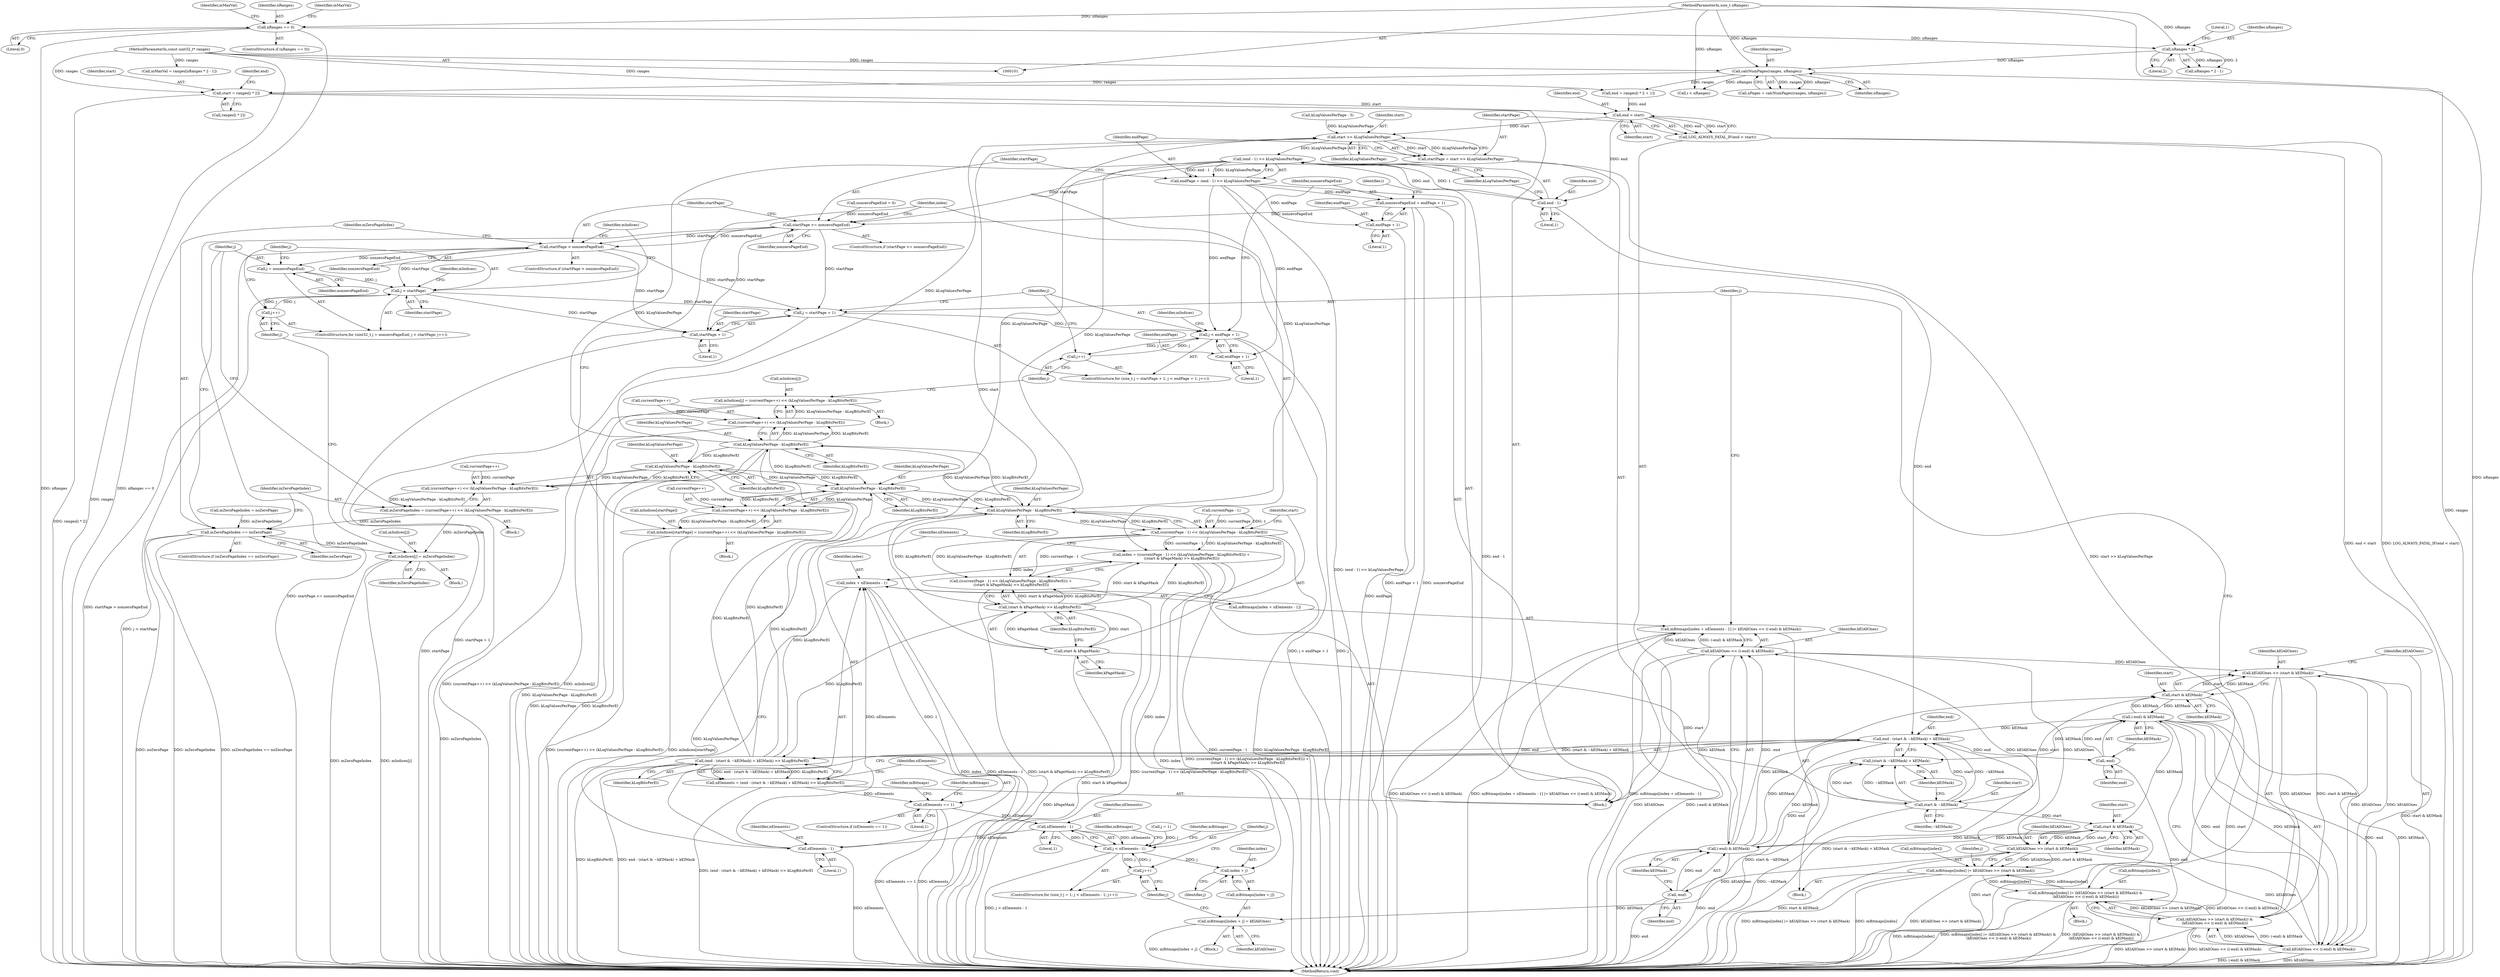 digraph "0_Android_ca8ac8acdad662230ae37998c6c4091bb39402b6_2@pointer" {
"1000176" [label="(Call,start = ranges[i * 2])"];
"1000139" [label="(Call,calcNumPages(ranges, nRanges))"];
"1000102" [label="(MethodParameterIn,const uint32_t* ranges)"];
"1000121" [label="(Call,nRanges * 2)"];
"1000106" [label="(Call,nRanges == 0)"];
"1000103" [label="(MethodParameterIn,size_t nRanges)"];
"1000194" [label="(Call,end < start)"];
"1000193" [label="(Call,LOG_ALWAYS_FATAL_IF(end < start))"];
"1000200" [label="(Call,start >> kLogValuesPerPage)"];
"1000198" [label="(Call,startPage = start >> kLogValuesPerPage)"];
"1000212" [label="(Call,startPage >= nonzeroPageEnd)"];
"1000217" [label="(Call,startPage > nonzeroPageEnd)"];
"1000236" [label="(Call,j = nonzeroPageEnd)"];
"1000239" [label="(Call,j < startPage)"];
"1000242" [label="(Call,j++)"];
"1000356" [label="(Call,j = startPage + 1)"];
"1000361" [label="(Call,j < endPage + 1)"];
"1000366" [label="(Call,j++)"];
"1000358" [label="(Call,startPage + 1)"];
"1000206" [label="(Call,(end - 1) >> kLogValuesPerPage)"];
"1000204" [label="(Call,endPage = (end - 1) >> kLogValuesPerPage)"];
"1000363" [label="(Call,endPage + 1)"];
"1000379" [label="(Call,nonzeroPageEnd = endPage + 1)"];
"1000381" [label="(Call,endPage + 1)"];
"1000231" [label="(Call,kLogValuesPerPage - kLogBitsPerEl)"];
"1000228" [label="(Call,(currentPage++) << (kLogValuesPerPage - kLogBitsPerEl))"];
"1000226" [label="(Call,mZeroPageIndex = (currentPage++) << (kLogValuesPerPage - kLogBitsPerEl))"];
"1000222" [label="(Call,mZeroPageIndex == noZeroPage)"];
"1000245" [label="(Call,mIndices[j] = mZeroPageIndex)"];
"1000257" [label="(Call,kLogValuesPerPage - kLogBitsPerEl)"];
"1000254" [label="(Call,(currentPage++) << (kLogValuesPerPage - kLogBitsPerEl))"];
"1000250" [label="(Call,mIndices[startPage] = (currentPage++) << (kLogValuesPerPage - kLogBitsPerEl))"];
"1000268" [label="(Call,kLogValuesPerPage - kLogBitsPerEl)"];
"1000264" [label="(Call,(currentPage - 1) << (kLogValuesPerPage - kLogBitsPerEl))"];
"1000261" [label="(Call,index = ((currentPage - 1) << (kLogValuesPerPage - kLogBitsPerEl)) +\n ((start & kPageMask) >> kLogBitsPerEl))"];
"1000336" [label="(Call,index + j)"];
"1000343" [label="(Call,index + nElements - 1)"];
"1000263" [label="(Call,((currentPage - 1) << (kLogValuesPerPage - kLogBitsPerEl)) +\n ((start & kPageMask) >> kLogBitsPerEl))"];
"1000271" [label="(Call,(start & kPageMask) >> kLogBitsPerEl)"];
"1000279" [label="(Call,(end - (start & ~kElMask) + kElMask) >> kLogBitsPerEl)"];
"1000277" [label="(Call,nElements = (end - (start & ~kElMask) + kElMask) >> kLogBitsPerEl)"];
"1000289" [label="(Call,nElements == 1)"];
"1000327" [label="(Call,nElements - 1)"];
"1000325" [label="(Call,j < nElements - 1)"];
"1000330" [label="(Call,j++)"];
"1000345" [label="(Call,nElements - 1)"];
"1000376" [label="(Call,kLogValuesPerPage - kLogBitsPerEl)"];
"1000373" [label="(Call,(currentPage++) << (kLogValuesPerPage - kLogBitsPerEl))"];
"1000369" [label="(Call,mIndices[j] = (currentPage++) << (kLogValuesPerPage - kLogBitsPerEl))"];
"1000272" [label="(Call,start & kPageMask)"];
"1000283" [label="(Call,start & ~kElMask)"];
"1000280" [label="(Call,end - (start & ~kElMask) + kElMask)"];
"1000306" [label="(Call,-end)"];
"1000305" [label="(Call,(-end) & kElMask)"];
"1000282" [label="(Call,(start & ~kElMask) + kElMask)"];
"1000300" [label="(Call,start & kElMask)"];
"1000298" [label="(Call,kElAllOnes >> (start & kElMask))"];
"1000297" [label="(Call,(kElAllOnes >> (start & kElMask)) &\n (kElAllOnes << ((-end) & kElMask)))"];
"1000293" [label="(Call,mBitmaps[index] |= (kElAllOnes >> (start & kElMask)) &\n (kElAllOnes << ((-end) & kElMask)))"];
"1000311" [label="(Call,mBitmaps[index] |= kElAllOnes >> (start & kElMask))"];
"1000303" [label="(Call,kElAllOnes << ((-end) & kElMask))"];
"1000315" [label="(Call,kElAllOnes >> (start & kElMask))"];
"1000333" [label="(Call,mBitmaps[index + j] = kElAllOnes)"];
"1000348" [label="(Call,kElAllOnes << ((-end) & kElMask))"];
"1000340" [label="(Call,mBitmaps[index + nElements - 1] |= kElAllOnes << ((-end) & kElMask))"];
"1000317" [label="(Call,start & kElMask)"];
"1000350" [label="(Call,(-end) & kElMask)"];
"1000351" [label="(Call,-end)"];
"1000207" [label="(Call,end - 1)"];
"1000227" [label="(Identifier,mZeroPageIndex)"];
"1000204" [label="(Call,endPage = (end - 1) >> kLogValuesPerPage)"];
"1000224" [label="(Identifier,noZeroPage)"];
"1000283" [label="(Call,start & ~kElMask)"];
"1000124" [label="(Literal,1)"];
"1000177" [label="(Identifier,start)"];
"1000241" [label="(Identifier,startPage)"];
"1000226" [label="(Call,mZeroPageIndex = (currentPage++) << (kLogValuesPerPage - kLogBitsPerEl))"];
"1000359" [label="(Identifier,startPage)"];
"1000275" [label="(Identifier,kLogBitsPerEl)"];
"1000137" [label="(Call,nPages = calcNumPages(ranges, nRanges))"];
"1000279" [label="(Call,(end - (start & ~kElMask) + kElMask) >> kLogBitsPerEl)"];
"1000277" [label="(Call,nElements = (end - (start & ~kElMask) + kElMask) >> kLogBitsPerEl)"];
"1000252" [label="(Identifier,mIndices)"];
"1000367" [label="(Identifier,j)"];
"1000264" [label="(Call,(currentPage - 1) << (kLogValuesPerPage - kLogBitsPerEl))"];
"1000257" [label="(Call,kLogValuesPerPage - kLogBitsPerEl)"];
"1000357" [label="(Identifier,j)"];
"1000335" [label="(Identifier,mBitmaps)"];
"1000250" [label="(Call,mIndices[startPage] = (currentPage++) << (kLogValuesPerPage - kLogBitsPerEl))"];
"1000272" [label="(Call,start & kPageMask)"];
"1000369" [label="(Call,mIndices[j] = (currentPage++) << (kLogValuesPerPage - kLogBitsPerEl))"];
"1000364" [label="(Identifier,endPage)"];
"1000201" [label="(Identifier,start)"];
"1000302" [label="(Identifier,kElMask)"];
"1000213" [label="(Identifier,startPage)"];
"1000233" [label="(Identifier,kLogBitsPerEl)"];
"1000301" [label="(Identifier,start)"];
"1000332" [label="(Block,)"];
"1000139" [label="(Call,calcNumPages(ranges, nRanges))"];
"1000371" [label="(Identifier,mIndices)"];
"1000298" [label="(Call,kElAllOnes >> (start & kElMask))"];
"1000362" [label="(Identifier,j)"];
"1000297" [label="(Call,(kElAllOnes >> (start & kElMask)) &\n (kElAllOnes << ((-end) & kElMask)))"];
"1000312" [label="(Call,mBitmaps[index])"];
"1000268" [label="(Call,kLogValuesPerPage - kLogBitsPerEl)"];
"1000325" [label="(Call,j < nElements - 1)"];
"1000225" [label="(Block,)"];
"1000308" [label="(Identifier,kElMask)"];
"1000246" [label="(Call,mIndices[j])"];
"1000322" [label="(Call,j = 1)"];
"1000222" [label="(Call,mZeroPageIndex == noZeroPage)"];
"1000270" [label="(Identifier,kLogBitsPerEl)"];
"1000316" [label="(Identifier,kElAllOnes)"];
"1000185" [label="(Identifier,end)"];
"1000339" [label="(Identifier,kElAllOnes)"];
"1000199" [label="(Identifier,startPage)"];
"1000209" [label="(Literal,1)"];
"1000116" [label="(Call,mMaxVal = ranges[nRanges * 2 - 1])"];
"1000361" [label="(Call,j < endPage + 1)"];
"1000173" [label="(Identifier,i)"];
"1000258" [label="(Identifier,kLogValuesPerPage)"];
"1000330" [label="(Call,j++)"];
"1000299" [label="(Identifier,kElAllOnes)"];
"1000194" [label="(Call,end < start)"];
"1000336" [label="(Call,index + j)"];
"1000265" [label="(Call,currentPage - 1)"];
"1000366" [label="(Call,j++)"];
"1000329" [label="(Literal,1)"];
"1000123" [label="(Literal,2)"];
"1000286" [label="(Identifier,kElMask)"];
"1000212" [label="(Call,startPage >= nonzeroPageEnd)"];
"1000381" [label="(Call,endPage + 1)"];
"1000333" [label="(Call,mBitmaps[index + j] = kElAllOnes)"];
"1000198" [label="(Call,startPage = start >> kLogValuesPerPage)"];
"1000140" [label="(Identifier,ranges)"];
"1000120" [label="(Call,nRanges * 2 - 1)"];
"1000105" [label="(ControlStructure,if (nRanges == 0))"];
"1000261" [label="(Call,index = ((currentPage - 1) << (kLogValuesPerPage - kLogBitsPerEl)) +\n ((start & kPageMask) >> kLogBitsPerEl))"];
"1000217" [label="(Call,startPage > nonzeroPageEnd)"];
"1000327" [label="(Call,nElements - 1)"];
"1000157" [label="(Call,nonzeroPageEnd = 0)"];
"1000341" [label="(Call,mBitmaps[index + nElements - 1])"];
"1000229" [label="(Call,currentPage++)"];
"1000345" [label="(Call,nElements - 1)"];
"1000259" [label="(Identifier,kLogBitsPerEl)"];
"1000117" [label="(Identifier,mMaxVal)"];
"1000376" [label="(Call,kLogValuesPerPage - kLogBitsPerEl)"];
"1000107" [label="(Identifier,nRanges)"];
"1000382" [label="(Identifier,endPage)"];
"1000384" [label="(MethodReturn,void)"];
"1000306" [label="(Call,-end)"];
"1000245" [label="(Call,mIndices[j] = mZeroPageIndex)"];
"1000242" [label="(Call,j++)"];
"1000326" [label="(Identifier,j)"];
"1000282" [label="(Call,(start & ~kElMask) + kElMask)"];
"1000284" [label="(Identifier,start)"];
"1000323" [label="(Identifier,j)"];
"1000352" [label="(Identifier,end)"];
"1000228" [label="(Call,(currentPage++) << (kLogValuesPerPage - kLogBitsPerEl))"];
"1000102" [label="(MethodParameterIn,const uint32_t* ranges)"];
"1000153" [label="(Call,mZeroPageIndex = noZeroPage)"];
"1000300" [label="(Call,start & kElMask)"];
"1000287" [label="(Identifier,kLogBitsPerEl)"];
"1000350" [label="(Call,(-end) & kElMask)"];
"1000232" [label="(Identifier,kLogValuesPerPage)"];
"1000303" [label="(Call,kElAllOnes << ((-end) & kElMask))"];
"1000334" [label="(Call,mBitmaps[index + j])"];
"1000305" [label="(Call,(-end) & kElMask)"];
"1000216" [label="(ControlStructure,if (startPage > nonzeroPageEnd))"];
"1000379" [label="(Call,nonzeroPageEnd = endPage + 1)"];
"1000169" [label="(Call,i < nRanges)"];
"1000263" [label="(Call,((currentPage - 1) << (kLogValuesPerPage - kLogBitsPerEl)) +\n ((start & kPageMask) >> kLogBitsPerEl))"];
"1000254" [label="(Call,(currentPage++) << (kLogValuesPerPage - kLogBitsPerEl))"];
"1000285" [label="(Identifier,~kElMask)"];
"1000291" [label="(Literal,1)"];
"1000141" [label="(Identifier,nRanges)"];
"1000200" [label="(Call,start >> kLogValuesPerPage)"];
"1000184" [label="(Call,end = ranges[i * 2 + 1])"];
"1000195" [label="(Identifier,end)"];
"1000383" [label="(Literal,1)"];
"1000343" [label="(Call,index + nElements - 1)"];
"1000342" [label="(Identifier,mBitmaps)"];
"1000380" [label="(Identifier,nonzeroPageEnd)"];
"1000337" [label="(Identifier,index)"];
"1000292" [label="(Block,)"];
"1000377" [label="(Identifier,kLogValuesPerPage)"];
"1000269" [label="(Identifier,kLogValuesPerPage)"];
"1000315" [label="(Call,kElAllOnes >> (start & kElMask))"];
"1000211" [label="(ControlStructure,if (startPage >= nonzeroPageEnd))"];
"1000240" [label="(Identifier,j)"];
"1000234" [label="(ControlStructure,for (uint32_t j = nonzeroPageEnd; j < startPage; j++))"];
"1000344" [label="(Identifier,index)"];
"1000108" [label="(Literal,0)"];
"1000374" [label="(Call,currentPage++)"];
"1000363" [label="(Call,endPage + 1)"];
"1000244" [label="(Block,)"];
"1000176" [label="(Call,start = ranges[i * 2])"];
"1000318" [label="(Identifier,start)"];
"1000121" [label="(Call,nRanges * 2)"];
"1000290" [label="(Identifier,nElements)"];
"1000351" [label="(Call,-end)"];
"1000346" [label="(Identifier,nElements)"];
"1000196" [label="(Identifier,start)"];
"1000271" [label="(Call,(start & kPageMask) >> kLogBitsPerEl)"];
"1000349" [label="(Identifier,kElAllOnes)"];
"1000238" [label="(Identifier,nonzeroPageEnd)"];
"1000293" [label="(Call,mBitmaps[index] |= (kElAllOnes >> (start & kElMask)) &\n (kElAllOnes << ((-end) & kElMask)))"];
"1000223" [label="(Identifier,mZeroPageIndex)"];
"1000304" [label="(Identifier,kElAllOnes)"];
"1000365" [label="(Literal,1)"];
"1000122" [label="(Identifier,nRanges)"];
"1000193" [label="(Call,LOG_ALWAYS_FATAL_IF(end < start))"];
"1000207" [label="(Call,end - 1)"];
"1000262" [label="(Identifier,index)"];
"1000320" [label="(ControlStructure,for (size_t j = 1; j < nElements - 1; j++))"];
"1000347" [label="(Literal,1)"];
"1000255" [label="(Call,currentPage++)"];
"1000294" [label="(Call,mBitmaps[index])"];
"1000288" [label="(ControlStructure,if (nElements == 1))"];
"1000338" [label="(Identifier,j)"];
"1000289" [label="(Call,nElements == 1)"];
"1000239" [label="(Call,j < startPage)"];
"1000378" [label="(Identifier,kLogBitsPerEl)"];
"1000280" [label="(Call,end - (start & ~kElMask) + kElMask)"];
"1000348" [label="(Call,kElAllOnes << ((-end) & kElMask))"];
"1000150" [label="(Call,kLogValuesPerPage - 3)"];
"1000218" [label="(Identifier,startPage)"];
"1000313" [label="(Identifier,mBitmaps)"];
"1000210" [label="(Identifier,kLogValuesPerPage)"];
"1000368" [label="(Block,)"];
"1000295" [label="(Identifier,mBitmaps)"];
"1000247" [label="(Identifier,mIndices)"];
"1000354" [label="(ControlStructure,for (size_t j = startPage + 1; j < endPage + 1; j++))"];
"1000174" [label="(Block,)"];
"1000251" [label="(Call,mIndices[startPage])"];
"1000219" [label="(Identifier,nonzeroPageEnd)"];
"1000214" [label="(Identifier,nonzeroPageEnd)"];
"1000311" [label="(Call,mBitmaps[index] |= kElAllOnes >> (start & kElMask))"];
"1000178" [label="(Call,ranges[i * 2])"];
"1000281" [label="(Identifier,end)"];
"1000205" [label="(Identifier,endPage)"];
"1000236" [label="(Call,j = nonzeroPageEnd)"];
"1000328" [label="(Identifier,nElements)"];
"1000249" [label="(Identifier,mZeroPageIndex)"];
"1000370" [label="(Call,mIndices[j])"];
"1000103" [label="(MethodParameterIn,size_t nRanges)"];
"1000106" [label="(Call,nRanges == 0)"];
"1000356" [label="(Call,j = startPage + 1)"];
"1000111" [label="(Identifier,mMaxVal)"];
"1000358" [label="(Call,startPage + 1)"];
"1000231" [label="(Call,kLogValuesPerPage - kLogBitsPerEl)"];
"1000221" [label="(ControlStructure,if (mZeroPageIndex == noZeroPage))"];
"1000273" [label="(Identifier,start)"];
"1000373" [label="(Call,(currentPage++) << (kLogValuesPerPage - kLogBitsPerEl))"];
"1000215" [label="(Block,)"];
"1000237" [label="(Identifier,j)"];
"1000206" [label="(Call,(end - 1) >> kLogValuesPerPage)"];
"1000331" [label="(Identifier,j)"];
"1000319" [label="(Identifier,kElMask)"];
"1000243" [label="(Identifier,j)"];
"1000340" [label="(Call,mBitmaps[index + nElements - 1] |= kElAllOnes << ((-end) & kElMask))"];
"1000360" [label="(Literal,1)"];
"1000317" [label="(Call,start & kElMask)"];
"1000208" [label="(Identifier,end)"];
"1000278" [label="(Identifier,nElements)"];
"1000307" [label="(Identifier,end)"];
"1000353" [label="(Identifier,kElMask)"];
"1000202" [label="(Identifier,kLogValuesPerPage)"];
"1000274" [label="(Identifier,kPageMask)"];
"1000310" [label="(Block,)"];
"1000176" -> "1000174"  [label="AST: "];
"1000176" -> "1000178"  [label="CFG: "];
"1000177" -> "1000176"  [label="AST: "];
"1000178" -> "1000176"  [label="AST: "];
"1000185" -> "1000176"  [label="CFG: "];
"1000176" -> "1000384"  [label="DDG: ranges[i * 2]"];
"1000139" -> "1000176"  [label="DDG: ranges"];
"1000102" -> "1000176"  [label="DDG: ranges"];
"1000176" -> "1000194"  [label="DDG: start"];
"1000139" -> "1000137"  [label="AST: "];
"1000139" -> "1000141"  [label="CFG: "];
"1000140" -> "1000139"  [label="AST: "];
"1000141" -> "1000139"  [label="AST: "];
"1000137" -> "1000139"  [label="CFG: "];
"1000139" -> "1000384"  [label="DDG: ranges"];
"1000139" -> "1000137"  [label="DDG: ranges"];
"1000139" -> "1000137"  [label="DDG: nRanges"];
"1000102" -> "1000139"  [label="DDG: ranges"];
"1000121" -> "1000139"  [label="DDG: nRanges"];
"1000103" -> "1000139"  [label="DDG: nRanges"];
"1000139" -> "1000169"  [label="DDG: nRanges"];
"1000139" -> "1000184"  [label="DDG: ranges"];
"1000102" -> "1000101"  [label="AST: "];
"1000102" -> "1000384"  [label="DDG: ranges"];
"1000102" -> "1000116"  [label="DDG: ranges"];
"1000102" -> "1000184"  [label="DDG: ranges"];
"1000121" -> "1000120"  [label="AST: "];
"1000121" -> "1000123"  [label="CFG: "];
"1000122" -> "1000121"  [label="AST: "];
"1000123" -> "1000121"  [label="AST: "];
"1000124" -> "1000121"  [label="CFG: "];
"1000121" -> "1000120"  [label="DDG: nRanges"];
"1000121" -> "1000120"  [label="DDG: 2"];
"1000106" -> "1000121"  [label="DDG: nRanges"];
"1000103" -> "1000121"  [label="DDG: nRanges"];
"1000106" -> "1000105"  [label="AST: "];
"1000106" -> "1000108"  [label="CFG: "];
"1000107" -> "1000106"  [label="AST: "];
"1000108" -> "1000106"  [label="AST: "];
"1000111" -> "1000106"  [label="CFG: "];
"1000117" -> "1000106"  [label="CFG: "];
"1000106" -> "1000384"  [label="DDG: nRanges"];
"1000106" -> "1000384"  [label="DDG: nRanges == 0"];
"1000103" -> "1000106"  [label="DDG: nRanges"];
"1000103" -> "1000101"  [label="AST: "];
"1000103" -> "1000384"  [label="DDG: nRanges"];
"1000103" -> "1000169"  [label="DDG: nRanges"];
"1000194" -> "1000193"  [label="AST: "];
"1000194" -> "1000196"  [label="CFG: "];
"1000195" -> "1000194"  [label="AST: "];
"1000196" -> "1000194"  [label="AST: "];
"1000193" -> "1000194"  [label="CFG: "];
"1000194" -> "1000193"  [label="DDG: end"];
"1000194" -> "1000193"  [label="DDG: start"];
"1000184" -> "1000194"  [label="DDG: end"];
"1000194" -> "1000200"  [label="DDG: start"];
"1000194" -> "1000207"  [label="DDG: end"];
"1000193" -> "1000174"  [label="AST: "];
"1000199" -> "1000193"  [label="CFG: "];
"1000193" -> "1000384"  [label="DDG: end < start"];
"1000193" -> "1000384"  [label="DDG: LOG_ALWAYS_FATAL_IF(end < start)"];
"1000200" -> "1000198"  [label="AST: "];
"1000200" -> "1000202"  [label="CFG: "];
"1000201" -> "1000200"  [label="AST: "];
"1000202" -> "1000200"  [label="AST: "];
"1000198" -> "1000200"  [label="CFG: "];
"1000200" -> "1000198"  [label="DDG: start"];
"1000200" -> "1000198"  [label="DDG: kLogValuesPerPage"];
"1000376" -> "1000200"  [label="DDG: kLogValuesPerPage"];
"1000150" -> "1000200"  [label="DDG: kLogValuesPerPage"];
"1000268" -> "1000200"  [label="DDG: kLogValuesPerPage"];
"1000200" -> "1000206"  [label="DDG: kLogValuesPerPage"];
"1000200" -> "1000272"  [label="DDG: start"];
"1000198" -> "1000174"  [label="AST: "];
"1000199" -> "1000198"  [label="AST: "];
"1000205" -> "1000198"  [label="CFG: "];
"1000198" -> "1000384"  [label="DDG: start >> kLogValuesPerPage"];
"1000198" -> "1000212"  [label="DDG: startPage"];
"1000212" -> "1000211"  [label="AST: "];
"1000212" -> "1000214"  [label="CFG: "];
"1000213" -> "1000212"  [label="AST: "];
"1000214" -> "1000212"  [label="AST: "];
"1000218" -> "1000212"  [label="CFG: "];
"1000262" -> "1000212"  [label="CFG: "];
"1000212" -> "1000384"  [label="DDG: startPage >= nonzeroPageEnd"];
"1000379" -> "1000212"  [label="DDG: nonzeroPageEnd"];
"1000157" -> "1000212"  [label="DDG: nonzeroPageEnd"];
"1000212" -> "1000217"  [label="DDG: startPage"];
"1000212" -> "1000217"  [label="DDG: nonzeroPageEnd"];
"1000212" -> "1000356"  [label="DDG: startPage"];
"1000212" -> "1000358"  [label="DDG: startPage"];
"1000217" -> "1000216"  [label="AST: "];
"1000217" -> "1000219"  [label="CFG: "];
"1000218" -> "1000217"  [label="AST: "];
"1000219" -> "1000217"  [label="AST: "];
"1000223" -> "1000217"  [label="CFG: "];
"1000252" -> "1000217"  [label="CFG: "];
"1000217" -> "1000384"  [label="DDG: startPage > nonzeroPageEnd"];
"1000217" -> "1000236"  [label="DDG: nonzeroPageEnd"];
"1000217" -> "1000239"  [label="DDG: startPage"];
"1000217" -> "1000356"  [label="DDG: startPage"];
"1000217" -> "1000358"  [label="DDG: startPage"];
"1000236" -> "1000234"  [label="AST: "];
"1000236" -> "1000238"  [label="CFG: "];
"1000237" -> "1000236"  [label="AST: "];
"1000238" -> "1000236"  [label="AST: "];
"1000240" -> "1000236"  [label="CFG: "];
"1000236" -> "1000239"  [label="DDG: j"];
"1000239" -> "1000234"  [label="AST: "];
"1000239" -> "1000241"  [label="CFG: "];
"1000240" -> "1000239"  [label="AST: "];
"1000241" -> "1000239"  [label="AST: "];
"1000247" -> "1000239"  [label="CFG: "];
"1000252" -> "1000239"  [label="CFG: "];
"1000239" -> "1000384"  [label="DDG: j < startPage"];
"1000242" -> "1000239"  [label="DDG: j"];
"1000239" -> "1000242"  [label="DDG: j"];
"1000239" -> "1000356"  [label="DDG: startPage"];
"1000239" -> "1000358"  [label="DDG: startPage"];
"1000242" -> "1000234"  [label="AST: "];
"1000242" -> "1000243"  [label="CFG: "];
"1000243" -> "1000242"  [label="AST: "];
"1000240" -> "1000242"  [label="CFG: "];
"1000356" -> "1000354"  [label="AST: "];
"1000356" -> "1000358"  [label="CFG: "];
"1000357" -> "1000356"  [label="AST: "];
"1000358" -> "1000356"  [label="AST: "];
"1000362" -> "1000356"  [label="CFG: "];
"1000356" -> "1000384"  [label="DDG: startPage + 1"];
"1000356" -> "1000361"  [label="DDG: j"];
"1000361" -> "1000354"  [label="AST: "];
"1000361" -> "1000363"  [label="CFG: "];
"1000362" -> "1000361"  [label="AST: "];
"1000363" -> "1000361"  [label="AST: "];
"1000371" -> "1000361"  [label="CFG: "];
"1000380" -> "1000361"  [label="CFG: "];
"1000361" -> "1000384"  [label="DDG: j < endPage + 1"];
"1000361" -> "1000384"  [label="DDG: j"];
"1000366" -> "1000361"  [label="DDG: j"];
"1000204" -> "1000361"  [label="DDG: endPage"];
"1000361" -> "1000366"  [label="DDG: j"];
"1000366" -> "1000354"  [label="AST: "];
"1000366" -> "1000367"  [label="CFG: "];
"1000367" -> "1000366"  [label="AST: "];
"1000362" -> "1000366"  [label="CFG: "];
"1000358" -> "1000360"  [label="CFG: "];
"1000359" -> "1000358"  [label="AST: "];
"1000360" -> "1000358"  [label="AST: "];
"1000358" -> "1000384"  [label="DDG: startPage"];
"1000206" -> "1000204"  [label="AST: "];
"1000206" -> "1000210"  [label="CFG: "];
"1000207" -> "1000206"  [label="AST: "];
"1000210" -> "1000206"  [label="AST: "];
"1000204" -> "1000206"  [label="CFG: "];
"1000206" -> "1000384"  [label="DDG: end - 1"];
"1000206" -> "1000204"  [label="DDG: end - 1"];
"1000206" -> "1000204"  [label="DDG: kLogValuesPerPage"];
"1000207" -> "1000206"  [label="DDG: end"];
"1000207" -> "1000206"  [label="DDG: 1"];
"1000206" -> "1000231"  [label="DDG: kLogValuesPerPage"];
"1000206" -> "1000257"  [label="DDG: kLogValuesPerPage"];
"1000206" -> "1000268"  [label="DDG: kLogValuesPerPage"];
"1000204" -> "1000174"  [label="AST: "];
"1000205" -> "1000204"  [label="AST: "];
"1000213" -> "1000204"  [label="CFG: "];
"1000204" -> "1000384"  [label="DDG: (end - 1) >> kLogValuesPerPage"];
"1000204" -> "1000363"  [label="DDG: endPage"];
"1000204" -> "1000379"  [label="DDG: endPage"];
"1000204" -> "1000381"  [label="DDG: endPage"];
"1000363" -> "1000365"  [label="CFG: "];
"1000364" -> "1000363"  [label="AST: "];
"1000365" -> "1000363"  [label="AST: "];
"1000379" -> "1000174"  [label="AST: "];
"1000379" -> "1000381"  [label="CFG: "];
"1000380" -> "1000379"  [label="AST: "];
"1000381" -> "1000379"  [label="AST: "];
"1000173" -> "1000379"  [label="CFG: "];
"1000379" -> "1000384"  [label="DDG: nonzeroPageEnd"];
"1000379" -> "1000384"  [label="DDG: endPage + 1"];
"1000381" -> "1000383"  [label="CFG: "];
"1000382" -> "1000381"  [label="AST: "];
"1000383" -> "1000381"  [label="AST: "];
"1000381" -> "1000384"  [label="DDG: endPage"];
"1000231" -> "1000228"  [label="AST: "];
"1000231" -> "1000233"  [label="CFG: "];
"1000232" -> "1000231"  [label="AST: "];
"1000233" -> "1000231"  [label="AST: "];
"1000228" -> "1000231"  [label="CFG: "];
"1000231" -> "1000228"  [label="DDG: kLogValuesPerPage"];
"1000231" -> "1000228"  [label="DDG: kLogBitsPerEl"];
"1000279" -> "1000231"  [label="DDG: kLogBitsPerEl"];
"1000376" -> "1000231"  [label="DDG: kLogBitsPerEl"];
"1000231" -> "1000257"  [label="DDG: kLogValuesPerPage"];
"1000231" -> "1000257"  [label="DDG: kLogBitsPerEl"];
"1000228" -> "1000226"  [label="AST: "];
"1000229" -> "1000228"  [label="AST: "];
"1000226" -> "1000228"  [label="CFG: "];
"1000228" -> "1000226"  [label="DDG: kLogValuesPerPage - kLogBitsPerEl"];
"1000229" -> "1000228"  [label="DDG: currentPage"];
"1000226" -> "1000225"  [label="AST: "];
"1000227" -> "1000226"  [label="AST: "];
"1000237" -> "1000226"  [label="CFG: "];
"1000226" -> "1000384"  [label="DDG: mZeroPageIndex"];
"1000226" -> "1000222"  [label="DDG: mZeroPageIndex"];
"1000226" -> "1000245"  [label="DDG: mZeroPageIndex"];
"1000222" -> "1000221"  [label="AST: "];
"1000222" -> "1000224"  [label="CFG: "];
"1000223" -> "1000222"  [label="AST: "];
"1000224" -> "1000222"  [label="AST: "];
"1000227" -> "1000222"  [label="CFG: "];
"1000237" -> "1000222"  [label="CFG: "];
"1000222" -> "1000384"  [label="DDG: mZeroPageIndex"];
"1000222" -> "1000384"  [label="DDG: mZeroPageIndex == noZeroPage"];
"1000222" -> "1000384"  [label="DDG: noZeroPage"];
"1000153" -> "1000222"  [label="DDG: mZeroPageIndex"];
"1000222" -> "1000245"  [label="DDG: mZeroPageIndex"];
"1000245" -> "1000244"  [label="AST: "];
"1000245" -> "1000249"  [label="CFG: "];
"1000246" -> "1000245"  [label="AST: "];
"1000249" -> "1000245"  [label="AST: "];
"1000243" -> "1000245"  [label="CFG: "];
"1000245" -> "1000384"  [label="DDG: mIndices[j]"];
"1000245" -> "1000384"  [label="DDG: mZeroPageIndex"];
"1000257" -> "1000254"  [label="AST: "];
"1000257" -> "1000259"  [label="CFG: "];
"1000258" -> "1000257"  [label="AST: "];
"1000259" -> "1000257"  [label="AST: "];
"1000254" -> "1000257"  [label="CFG: "];
"1000257" -> "1000254"  [label="DDG: kLogValuesPerPage"];
"1000257" -> "1000254"  [label="DDG: kLogBitsPerEl"];
"1000279" -> "1000257"  [label="DDG: kLogBitsPerEl"];
"1000376" -> "1000257"  [label="DDG: kLogBitsPerEl"];
"1000257" -> "1000268"  [label="DDG: kLogValuesPerPage"];
"1000257" -> "1000268"  [label="DDG: kLogBitsPerEl"];
"1000254" -> "1000250"  [label="AST: "];
"1000255" -> "1000254"  [label="AST: "];
"1000250" -> "1000254"  [label="CFG: "];
"1000254" -> "1000250"  [label="DDG: kLogValuesPerPage - kLogBitsPerEl"];
"1000255" -> "1000254"  [label="DDG: currentPage"];
"1000250" -> "1000215"  [label="AST: "];
"1000251" -> "1000250"  [label="AST: "];
"1000262" -> "1000250"  [label="CFG: "];
"1000250" -> "1000384"  [label="DDG: mIndices[startPage]"];
"1000250" -> "1000384"  [label="DDG: (currentPage++) << (kLogValuesPerPage - kLogBitsPerEl)"];
"1000268" -> "1000264"  [label="AST: "];
"1000268" -> "1000270"  [label="CFG: "];
"1000269" -> "1000268"  [label="AST: "];
"1000270" -> "1000268"  [label="AST: "];
"1000264" -> "1000268"  [label="CFG: "];
"1000268" -> "1000384"  [label="DDG: kLogValuesPerPage"];
"1000268" -> "1000264"  [label="DDG: kLogValuesPerPage"];
"1000268" -> "1000264"  [label="DDG: kLogBitsPerEl"];
"1000279" -> "1000268"  [label="DDG: kLogBitsPerEl"];
"1000376" -> "1000268"  [label="DDG: kLogBitsPerEl"];
"1000268" -> "1000271"  [label="DDG: kLogBitsPerEl"];
"1000268" -> "1000376"  [label="DDG: kLogValuesPerPage"];
"1000264" -> "1000263"  [label="AST: "];
"1000265" -> "1000264"  [label="AST: "];
"1000273" -> "1000264"  [label="CFG: "];
"1000264" -> "1000384"  [label="DDG: currentPage - 1"];
"1000264" -> "1000384"  [label="DDG: kLogValuesPerPage - kLogBitsPerEl"];
"1000264" -> "1000261"  [label="DDG: currentPage - 1"];
"1000264" -> "1000261"  [label="DDG: kLogValuesPerPage - kLogBitsPerEl"];
"1000264" -> "1000263"  [label="DDG: currentPage - 1"];
"1000264" -> "1000263"  [label="DDG: kLogValuesPerPage - kLogBitsPerEl"];
"1000265" -> "1000264"  [label="DDG: currentPage"];
"1000265" -> "1000264"  [label="DDG: 1"];
"1000261" -> "1000174"  [label="AST: "];
"1000261" -> "1000263"  [label="CFG: "];
"1000262" -> "1000261"  [label="AST: "];
"1000263" -> "1000261"  [label="AST: "];
"1000278" -> "1000261"  [label="CFG: "];
"1000261" -> "1000384"  [label="DDG: ((currentPage - 1) << (kLogValuesPerPage - kLogBitsPerEl)) +\n ((start & kPageMask) >> kLogBitsPerEl)"];
"1000261" -> "1000384"  [label="DDG: index"];
"1000271" -> "1000261"  [label="DDG: start & kPageMask"];
"1000271" -> "1000261"  [label="DDG: kLogBitsPerEl"];
"1000261" -> "1000336"  [label="DDG: index"];
"1000261" -> "1000343"  [label="DDG: index"];
"1000336" -> "1000334"  [label="AST: "];
"1000336" -> "1000338"  [label="CFG: "];
"1000337" -> "1000336"  [label="AST: "];
"1000338" -> "1000336"  [label="AST: "];
"1000334" -> "1000336"  [label="CFG: "];
"1000325" -> "1000336"  [label="DDG: j"];
"1000343" -> "1000341"  [label="AST: "];
"1000343" -> "1000345"  [label="CFG: "];
"1000344" -> "1000343"  [label="AST: "];
"1000345" -> "1000343"  [label="AST: "];
"1000341" -> "1000343"  [label="CFG: "];
"1000343" -> "1000384"  [label="DDG: index"];
"1000343" -> "1000384"  [label="DDG: nElements - 1"];
"1000345" -> "1000343"  [label="DDG: nElements"];
"1000345" -> "1000343"  [label="DDG: 1"];
"1000263" -> "1000271"  [label="CFG: "];
"1000271" -> "1000263"  [label="AST: "];
"1000263" -> "1000384"  [label="DDG: (currentPage - 1) << (kLogValuesPerPage - kLogBitsPerEl)"];
"1000263" -> "1000384"  [label="DDG: (start & kPageMask) >> kLogBitsPerEl"];
"1000271" -> "1000263"  [label="DDG: start & kPageMask"];
"1000271" -> "1000263"  [label="DDG: kLogBitsPerEl"];
"1000271" -> "1000275"  [label="CFG: "];
"1000272" -> "1000271"  [label="AST: "];
"1000275" -> "1000271"  [label="AST: "];
"1000271" -> "1000384"  [label="DDG: start & kPageMask"];
"1000272" -> "1000271"  [label="DDG: start"];
"1000272" -> "1000271"  [label="DDG: kPageMask"];
"1000271" -> "1000279"  [label="DDG: kLogBitsPerEl"];
"1000279" -> "1000277"  [label="AST: "];
"1000279" -> "1000287"  [label="CFG: "];
"1000280" -> "1000279"  [label="AST: "];
"1000287" -> "1000279"  [label="AST: "];
"1000277" -> "1000279"  [label="CFG: "];
"1000279" -> "1000384"  [label="DDG: end - (start & ~kElMask) + kElMask"];
"1000279" -> "1000384"  [label="DDG: kLogBitsPerEl"];
"1000279" -> "1000277"  [label="DDG: end - (start & ~kElMask) + kElMask"];
"1000279" -> "1000277"  [label="DDG: kLogBitsPerEl"];
"1000280" -> "1000279"  [label="DDG: end"];
"1000280" -> "1000279"  [label="DDG: (start & ~kElMask) + kElMask"];
"1000279" -> "1000376"  [label="DDG: kLogBitsPerEl"];
"1000277" -> "1000174"  [label="AST: "];
"1000278" -> "1000277"  [label="AST: "];
"1000290" -> "1000277"  [label="CFG: "];
"1000277" -> "1000384"  [label="DDG: (end - (start & ~kElMask) + kElMask) >> kLogBitsPerEl"];
"1000277" -> "1000289"  [label="DDG: nElements"];
"1000289" -> "1000288"  [label="AST: "];
"1000289" -> "1000291"  [label="CFG: "];
"1000290" -> "1000289"  [label="AST: "];
"1000291" -> "1000289"  [label="AST: "];
"1000295" -> "1000289"  [label="CFG: "];
"1000313" -> "1000289"  [label="CFG: "];
"1000289" -> "1000384"  [label="DDG: nElements"];
"1000289" -> "1000384"  [label="DDG: nElements == 1"];
"1000289" -> "1000327"  [label="DDG: nElements"];
"1000327" -> "1000325"  [label="AST: "];
"1000327" -> "1000329"  [label="CFG: "];
"1000328" -> "1000327"  [label="AST: "];
"1000329" -> "1000327"  [label="AST: "];
"1000325" -> "1000327"  [label="CFG: "];
"1000327" -> "1000325"  [label="DDG: nElements"];
"1000327" -> "1000325"  [label="DDG: 1"];
"1000327" -> "1000345"  [label="DDG: nElements"];
"1000325" -> "1000320"  [label="AST: "];
"1000326" -> "1000325"  [label="AST: "];
"1000335" -> "1000325"  [label="CFG: "];
"1000342" -> "1000325"  [label="CFG: "];
"1000325" -> "1000384"  [label="DDG: j < nElements - 1"];
"1000330" -> "1000325"  [label="DDG: j"];
"1000322" -> "1000325"  [label="DDG: j"];
"1000325" -> "1000330"  [label="DDG: j"];
"1000330" -> "1000320"  [label="AST: "];
"1000330" -> "1000331"  [label="CFG: "];
"1000331" -> "1000330"  [label="AST: "];
"1000326" -> "1000330"  [label="CFG: "];
"1000345" -> "1000347"  [label="CFG: "];
"1000346" -> "1000345"  [label="AST: "];
"1000347" -> "1000345"  [label="AST: "];
"1000345" -> "1000384"  [label="DDG: nElements"];
"1000376" -> "1000373"  [label="AST: "];
"1000376" -> "1000378"  [label="CFG: "];
"1000377" -> "1000376"  [label="AST: "];
"1000378" -> "1000376"  [label="AST: "];
"1000373" -> "1000376"  [label="CFG: "];
"1000376" -> "1000384"  [label="DDG: kLogBitsPerEl"];
"1000376" -> "1000384"  [label="DDG: kLogValuesPerPage"];
"1000376" -> "1000373"  [label="DDG: kLogValuesPerPage"];
"1000376" -> "1000373"  [label="DDG: kLogBitsPerEl"];
"1000373" -> "1000369"  [label="AST: "];
"1000374" -> "1000373"  [label="AST: "];
"1000369" -> "1000373"  [label="CFG: "];
"1000373" -> "1000384"  [label="DDG: kLogValuesPerPage - kLogBitsPerEl"];
"1000373" -> "1000369"  [label="DDG: kLogValuesPerPage - kLogBitsPerEl"];
"1000374" -> "1000373"  [label="DDG: currentPage"];
"1000369" -> "1000368"  [label="AST: "];
"1000370" -> "1000369"  [label="AST: "];
"1000367" -> "1000369"  [label="CFG: "];
"1000369" -> "1000384"  [label="DDG: mIndices[j]"];
"1000369" -> "1000384"  [label="DDG: (currentPage++) << (kLogValuesPerPage - kLogBitsPerEl)"];
"1000272" -> "1000274"  [label="CFG: "];
"1000273" -> "1000272"  [label="AST: "];
"1000274" -> "1000272"  [label="AST: "];
"1000275" -> "1000272"  [label="CFG: "];
"1000272" -> "1000384"  [label="DDG: kPageMask"];
"1000272" -> "1000283"  [label="DDG: start"];
"1000283" -> "1000282"  [label="AST: "];
"1000283" -> "1000285"  [label="CFG: "];
"1000284" -> "1000283"  [label="AST: "];
"1000285" -> "1000283"  [label="AST: "];
"1000286" -> "1000283"  [label="CFG: "];
"1000283" -> "1000384"  [label="DDG: ~kElMask"];
"1000283" -> "1000280"  [label="DDG: start"];
"1000283" -> "1000280"  [label="DDG: ~kElMask"];
"1000283" -> "1000282"  [label="DDG: start"];
"1000283" -> "1000282"  [label="DDG: ~kElMask"];
"1000283" -> "1000300"  [label="DDG: start"];
"1000283" -> "1000317"  [label="DDG: start"];
"1000280" -> "1000282"  [label="CFG: "];
"1000281" -> "1000280"  [label="AST: "];
"1000282" -> "1000280"  [label="AST: "];
"1000287" -> "1000280"  [label="CFG: "];
"1000280" -> "1000384"  [label="DDG: (start & ~kElMask) + kElMask"];
"1000207" -> "1000280"  [label="DDG: end"];
"1000350" -> "1000280"  [label="DDG: kElMask"];
"1000305" -> "1000280"  [label="DDG: kElMask"];
"1000280" -> "1000306"  [label="DDG: end"];
"1000280" -> "1000351"  [label="DDG: end"];
"1000306" -> "1000305"  [label="AST: "];
"1000306" -> "1000307"  [label="CFG: "];
"1000307" -> "1000306"  [label="AST: "];
"1000308" -> "1000306"  [label="CFG: "];
"1000306" -> "1000384"  [label="DDG: end"];
"1000306" -> "1000305"  [label="DDG: end"];
"1000305" -> "1000303"  [label="AST: "];
"1000305" -> "1000308"  [label="CFG: "];
"1000308" -> "1000305"  [label="AST: "];
"1000303" -> "1000305"  [label="CFG: "];
"1000305" -> "1000384"  [label="DDG: -end"];
"1000305" -> "1000384"  [label="DDG: kElMask"];
"1000305" -> "1000282"  [label="DDG: kElMask"];
"1000305" -> "1000300"  [label="DDG: kElMask"];
"1000305" -> "1000303"  [label="DDG: -end"];
"1000305" -> "1000303"  [label="DDG: kElMask"];
"1000300" -> "1000305"  [label="DDG: kElMask"];
"1000305" -> "1000317"  [label="DDG: kElMask"];
"1000282" -> "1000286"  [label="CFG: "];
"1000286" -> "1000282"  [label="AST: "];
"1000282" -> "1000384"  [label="DDG: start & ~kElMask"];
"1000350" -> "1000282"  [label="DDG: kElMask"];
"1000300" -> "1000298"  [label="AST: "];
"1000300" -> "1000302"  [label="CFG: "];
"1000301" -> "1000300"  [label="AST: "];
"1000302" -> "1000300"  [label="AST: "];
"1000298" -> "1000300"  [label="CFG: "];
"1000300" -> "1000384"  [label="DDG: start"];
"1000300" -> "1000298"  [label="DDG: start"];
"1000300" -> "1000298"  [label="DDG: kElMask"];
"1000350" -> "1000300"  [label="DDG: kElMask"];
"1000298" -> "1000297"  [label="AST: "];
"1000299" -> "1000298"  [label="AST: "];
"1000304" -> "1000298"  [label="CFG: "];
"1000298" -> "1000384"  [label="DDG: start & kElMask"];
"1000298" -> "1000297"  [label="DDG: kElAllOnes"];
"1000298" -> "1000297"  [label="DDG: start & kElMask"];
"1000348" -> "1000298"  [label="DDG: kElAllOnes"];
"1000303" -> "1000298"  [label="DDG: kElAllOnes"];
"1000298" -> "1000303"  [label="DDG: kElAllOnes"];
"1000297" -> "1000293"  [label="AST: "];
"1000297" -> "1000303"  [label="CFG: "];
"1000303" -> "1000297"  [label="AST: "];
"1000293" -> "1000297"  [label="CFG: "];
"1000297" -> "1000384"  [label="DDG: kElAllOnes >> (start & kElMask)"];
"1000297" -> "1000384"  [label="DDG: kElAllOnes << ((-end) & kElMask)"];
"1000297" -> "1000293"  [label="DDG: kElAllOnes >> (start & kElMask)"];
"1000297" -> "1000293"  [label="DDG: kElAllOnes << ((-end) & kElMask)"];
"1000303" -> "1000297"  [label="DDG: kElAllOnes"];
"1000303" -> "1000297"  [label="DDG: (-end) & kElMask"];
"1000293" -> "1000292"  [label="AST: "];
"1000294" -> "1000293"  [label="AST: "];
"1000357" -> "1000293"  [label="CFG: "];
"1000293" -> "1000384"  [label="DDG: mBitmaps[index]"];
"1000293" -> "1000384"  [label="DDG: mBitmaps[index] |= (kElAllOnes >> (start & kElMask)) &\n (kElAllOnes << ((-end) & kElMask))"];
"1000293" -> "1000384"  [label="DDG: (kElAllOnes >> (start & kElMask)) &\n (kElAllOnes << ((-end) & kElMask))"];
"1000311" -> "1000293"  [label="DDG: mBitmaps[index]"];
"1000293" -> "1000311"  [label="DDG: mBitmaps[index]"];
"1000311" -> "1000310"  [label="AST: "];
"1000311" -> "1000315"  [label="CFG: "];
"1000312" -> "1000311"  [label="AST: "];
"1000315" -> "1000311"  [label="AST: "];
"1000323" -> "1000311"  [label="CFG: "];
"1000311" -> "1000384"  [label="DDG: mBitmaps[index]"];
"1000311" -> "1000384"  [label="DDG: kElAllOnes >> (start & kElMask)"];
"1000311" -> "1000384"  [label="DDG: mBitmaps[index] |= kElAllOnes >> (start & kElMask)"];
"1000315" -> "1000311"  [label="DDG: kElAllOnes"];
"1000315" -> "1000311"  [label="DDG: start & kElMask"];
"1000304" -> "1000303"  [label="AST: "];
"1000303" -> "1000384"  [label="DDG: kElAllOnes"];
"1000303" -> "1000384"  [label="DDG: (-end) & kElMask"];
"1000303" -> "1000315"  [label="DDG: kElAllOnes"];
"1000315" -> "1000317"  [label="CFG: "];
"1000316" -> "1000315"  [label="AST: "];
"1000317" -> "1000315"  [label="AST: "];
"1000315" -> "1000384"  [label="DDG: start & kElMask"];
"1000348" -> "1000315"  [label="DDG: kElAllOnes"];
"1000317" -> "1000315"  [label="DDG: start"];
"1000317" -> "1000315"  [label="DDG: kElMask"];
"1000315" -> "1000333"  [label="DDG: kElAllOnes"];
"1000315" -> "1000348"  [label="DDG: kElAllOnes"];
"1000333" -> "1000332"  [label="AST: "];
"1000333" -> "1000339"  [label="CFG: "];
"1000334" -> "1000333"  [label="AST: "];
"1000339" -> "1000333"  [label="AST: "];
"1000331" -> "1000333"  [label="CFG: "];
"1000333" -> "1000384"  [label="DDG: mBitmaps[index + j]"];
"1000348" -> "1000340"  [label="AST: "];
"1000348" -> "1000350"  [label="CFG: "];
"1000349" -> "1000348"  [label="AST: "];
"1000350" -> "1000348"  [label="AST: "];
"1000340" -> "1000348"  [label="CFG: "];
"1000348" -> "1000384"  [label="DDG: kElAllOnes"];
"1000348" -> "1000384"  [label="DDG: (-end) & kElMask"];
"1000348" -> "1000340"  [label="DDG: kElAllOnes"];
"1000348" -> "1000340"  [label="DDG: (-end) & kElMask"];
"1000350" -> "1000348"  [label="DDG: -end"];
"1000350" -> "1000348"  [label="DDG: kElMask"];
"1000340" -> "1000310"  [label="AST: "];
"1000341" -> "1000340"  [label="AST: "];
"1000357" -> "1000340"  [label="CFG: "];
"1000340" -> "1000384"  [label="DDG: kElAllOnes << ((-end) & kElMask)"];
"1000340" -> "1000384"  [label="DDG: mBitmaps[index + nElements - 1] |= kElAllOnes << ((-end) & kElMask)"];
"1000340" -> "1000384"  [label="DDG: mBitmaps[index + nElements - 1]"];
"1000317" -> "1000319"  [label="CFG: "];
"1000318" -> "1000317"  [label="AST: "];
"1000319" -> "1000317"  [label="AST: "];
"1000317" -> "1000384"  [label="DDG: start"];
"1000350" -> "1000317"  [label="DDG: kElMask"];
"1000317" -> "1000350"  [label="DDG: kElMask"];
"1000350" -> "1000353"  [label="CFG: "];
"1000351" -> "1000350"  [label="AST: "];
"1000353" -> "1000350"  [label="AST: "];
"1000350" -> "1000384"  [label="DDG: -end"];
"1000350" -> "1000384"  [label="DDG: kElMask"];
"1000351" -> "1000350"  [label="DDG: end"];
"1000351" -> "1000352"  [label="CFG: "];
"1000352" -> "1000351"  [label="AST: "];
"1000353" -> "1000351"  [label="CFG: "];
"1000351" -> "1000384"  [label="DDG: end"];
"1000207" -> "1000209"  [label="CFG: "];
"1000208" -> "1000207"  [label="AST: "];
"1000209" -> "1000207"  [label="AST: "];
"1000210" -> "1000207"  [label="CFG: "];
}
